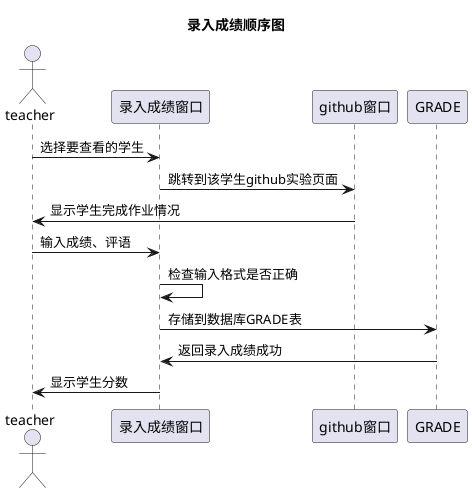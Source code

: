 @startuml
title 录入成绩顺序图
actor teacher
teacher-> 录入成绩窗口: 选择要查看的学生
录入成绩窗口-> github窗口: 跳转到该学生github实验页面
github窗口 -> teacher: 显示学生完成作业情况
teacher -> 录入成绩窗口: 输入成绩、评语
录入成绩窗口 -> 录入成绩窗口: 检查输入格式是否正确
录入成绩窗口 -> GRADE: 存储到数据库GRADE表
GRADE -> 录入成绩窗口: 返回录入成绩成功
录入成绩窗口 ->teacher: 显示学生分数
@enduml